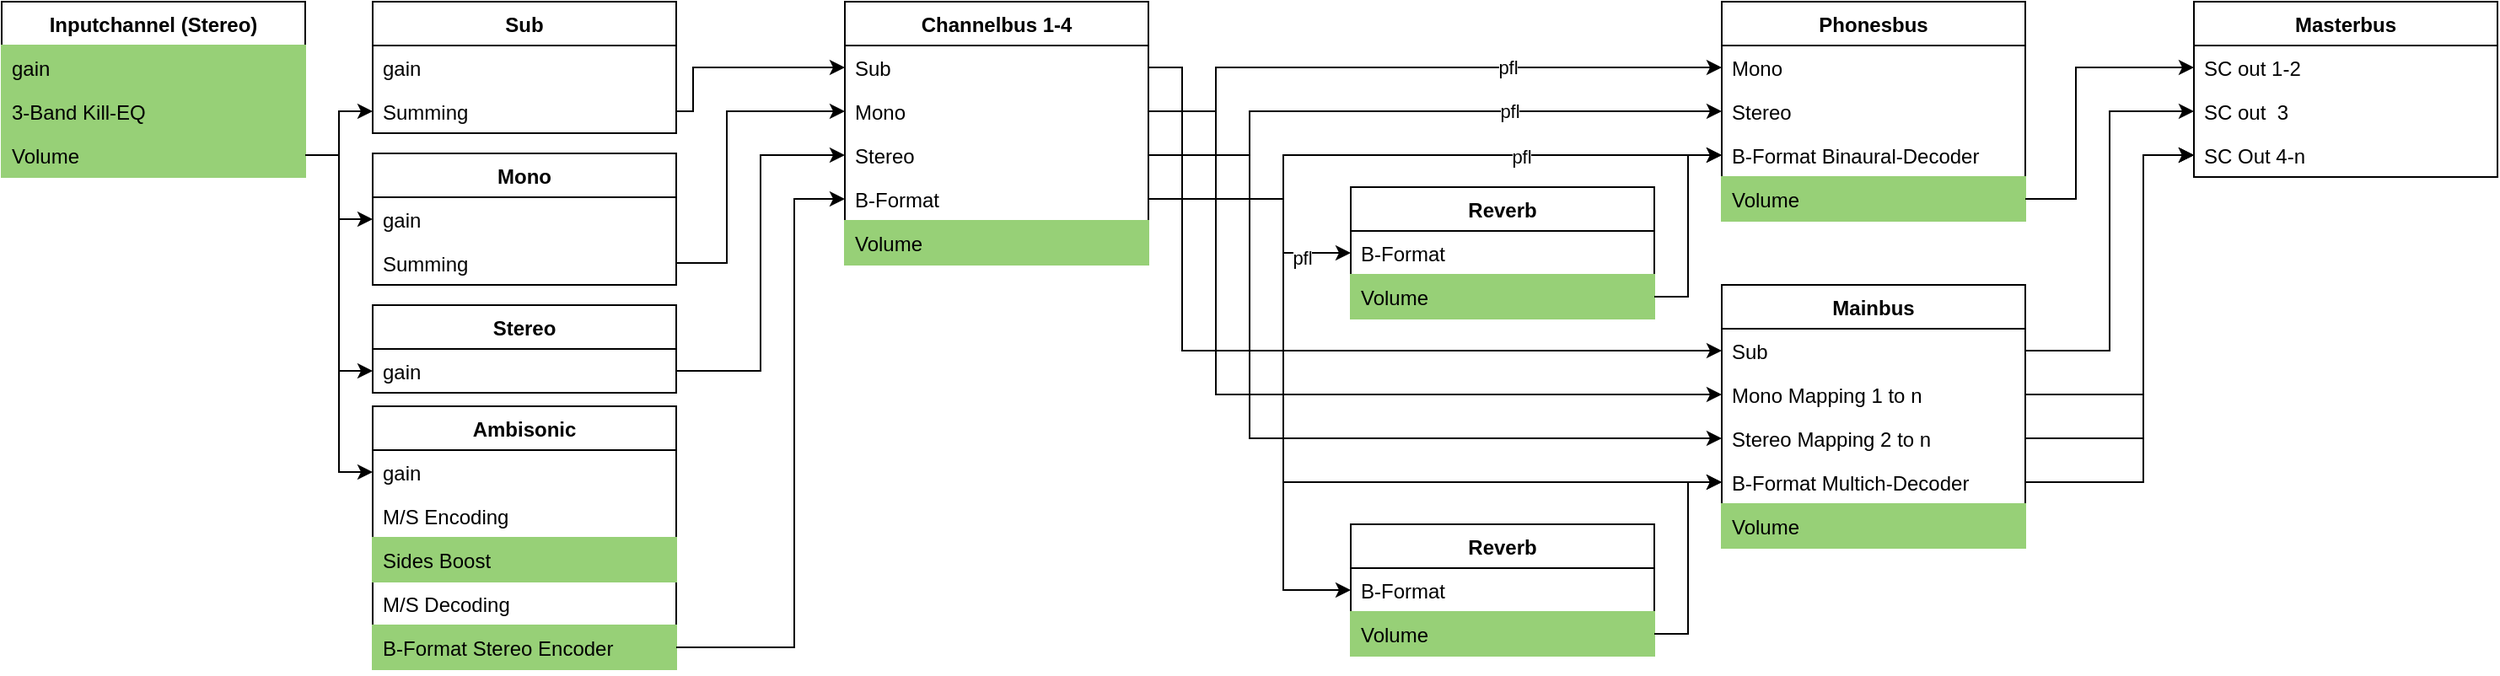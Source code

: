 <mxfile version="14.7.7"><diagram id="DqHHCspH9k3L8f4AfKUG" name="Page-1"><mxGraphModel dx="939" dy="605" grid="1" gridSize="10" guides="1" tooltips="1" connect="1" arrows="1" fold="1" page="1" pageScale="1" pageWidth="850" pageHeight="1100" math="0" shadow="0"><root><mxCell id="0"/><mxCell id="1" parent="0"/><mxCell id="pAWacN36iYjt1G-C4gXQ-1" value="Inputchannel (Stereo)" style="swimlane;fontStyle=1;align=center;verticalAlign=top;childLayout=stackLayout;horizontal=1;startSize=26;horizontalStack=0;resizeParent=1;resizeParentMax=0;resizeLast=0;collapsible=1;marginBottom=0;" vertex="1" parent="1"><mxGeometry x="140" y="70" width="180" height="104" as="geometry"/></mxCell><mxCell id="pAWacN36iYjt1G-C4gXQ-2" value="gain" style="text;strokeColor=#97D077;fillColor=#97D077;align=left;verticalAlign=top;spacingLeft=4;spacingRight=4;overflow=hidden;rotatable=0;points=[[0,0.5],[1,0.5]];portConstraint=eastwest;" vertex="1" parent="pAWacN36iYjt1G-C4gXQ-1"><mxGeometry y="26" width="180" height="26" as="geometry"/></mxCell><mxCell id="pAWacN36iYjt1G-C4gXQ-4" value="3-Band Kill-EQ" style="text;strokeColor=#97D077;fillColor=#97D077;align=left;verticalAlign=top;spacingLeft=4;spacingRight=4;overflow=hidden;rotatable=0;points=[[0,0.5],[1,0.5]];portConstraint=eastwest;" vertex="1" parent="pAWacN36iYjt1G-C4gXQ-1"><mxGeometry y="52" width="180" height="26" as="geometry"/></mxCell><mxCell id="pAWacN36iYjt1G-C4gXQ-5" value="Volume" style="text;strokeColor=#97D077;fillColor=#97D077;align=left;verticalAlign=top;spacingLeft=4;spacingRight=4;overflow=hidden;rotatable=0;points=[[0,0.5],[1,0.5]];portConstraint=eastwest;" vertex="1" parent="pAWacN36iYjt1G-C4gXQ-1"><mxGeometry y="78" width="180" height="26" as="geometry"/></mxCell><mxCell id="pAWacN36iYjt1G-C4gXQ-9" value="Mono" style="swimlane;fontStyle=1;align=center;verticalAlign=top;childLayout=stackLayout;horizontal=1;startSize=26;horizontalStack=0;resizeParent=1;resizeParentMax=0;resizeLast=0;collapsible=1;marginBottom=0;" vertex="1" parent="1"><mxGeometry x="360" y="160" width="180" height="78" as="geometry"/></mxCell><mxCell id="pAWacN36iYjt1G-C4gXQ-12" value="gain" style="text;strokeColor=none;fillColor=none;align=left;verticalAlign=top;spacingLeft=4;spacingRight=4;overflow=hidden;rotatable=0;points=[[0,0.5],[1,0.5]];portConstraint=eastwest;" vertex="1" parent="pAWacN36iYjt1G-C4gXQ-9"><mxGeometry y="26" width="180" height="26" as="geometry"/></mxCell><mxCell id="pAWacN36iYjt1G-C4gXQ-17" value="Summing" style="text;strokeColor=none;fillColor=none;align=left;verticalAlign=top;spacingLeft=4;spacingRight=4;overflow=hidden;rotatable=0;points=[[0,0.5],[1,0.5]];portConstraint=eastwest;" vertex="1" parent="pAWacN36iYjt1G-C4gXQ-9"><mxGeometry y="52" width="180" height="26" as="geometry"/></mxCell><mxCell id="pAWacN36iYjt1G-C4gXQ-14" value="" style="edgeStyle=orthogonalEdgeStyle;rounded=0;orthogonalLoop=1;jettySize=auto;html=1;entryX=0;entryY=0.5;entryDx=0;entryDy=0;" edge="1" parent="1" source="pAWacN36iYjt1G-C4gXQ-5" target="pAWacN36iYjt1G-C4gXQ-12"><mxGeometry relative="1" as="geometry"/></mxCell><mxCell id="pAWacN36iYjt1G-C4gXQ-15" value="Stereo" style="swimlane;fontStyle=1;align=center;verticalAlign=top;childLayout=stackLayout;horizontal=1;startSize=26;horizontalStack=0;resizeParent=1;resizeParentMax=0;resizeLast=0;collapsible=1;marginBottom=0;" vertex="1" parent="1"><mxGeometry x="360" y="250" width="180" height="52" as="geometry"/></mxCell><mxCell id="pAWacN36iYjt1G-C4gXQ-16" value="gain" style="text;strokeColor=none;fillColor=none;align=left;verticalAlign=top;spacingLeft=4;spacingRight=4;overflow=hidden;rotatable=0;points=[[0,0.5],[1,0.5]];portConstraint=eastwest;" vertex="1" parent="pAWacN36iYjt1G-C4gXQ-15"><mxGeometry y="26" width="180" height="26" as="geometry"/></mxCell><mxCell id="pAWacN36iYjt1G-C4gXQ-19" style="edgeStyle=orthogonalEdgeStyle;rounded=0;orthogonalLoop=1;jettySize=auto;html=1;entryX=0;entryY=0.5;entryDx=0;entryDy=0;" edge="1" parent="1" source="pAWacN36iYjt1G-C4gXQ-5" target="pAWacN36iYjt1G-C4gXQ-16"><mxGeometry relative="1" as="geometry"/></mxCell><mxCell id="pAWacN36iYjt1G-C4gXQ-20" value="Ambisonic" style="swimlane;fontStyle=1;align=center;verticalAlign=top;childLayout=stackLayout;horizontal=1;startSize=26;horizontalStack=0;resizeParent=1;resizeParentMax=0;resizeLast=0;collapsible=1;marginBottom=0;" vertex="1" parent="1"><mxGeometry x="360" y="310" width="180" height="156" as="geometry"/></mxCell><mxCell id="pAWacN36iYjt1G-C4gXQ-21" value="gain" style="text;strokeColor=none;fillColor=none;align=left;verticalAlign=top;spacingLeft=4;spacingRight=4;overflow=hidden;rotatable=0;points=[[0,0.5],[1,0.5]];portConstraint=eastwest;" vertex="1" parent="pAWacN36iYjt1G-C4gXQ-20"><mxGeometry y="26" width="180" height="26" as="geometry"/></mxCell><mxCell id="pAWacN36iYjt1G-C4gXQ-25" value="M/S Encoding" style="text;strokeColor=none;fillColor=none;align=left;verticalAlign=top;spacingLeft=4;spacingRight=4;overflow=hidden;rotatable=0;points=[[0,0.5],[1,0.5]];portConstraint=eastwest;" vertex="1" parent="pAWacN36iYjt1G-C4gXQ-20"><mxGeometry y="52" width="180" height="26" as="geometry"/></mxCell><mxCell id="pAWacN36iYjt1G-C4gXQ-26" value="Sides Boost" style="text;strokeColor=#97D077;fillColor=#97D077;align=left;verticalAlign=top;spacingLeft=4;spacingRight=4;overflow=hidden;rotatable=0;points=[[0,0.5],[1,0.5]];portConstraint=eastwest;" vertex="1" parent="pAWacN36iYjt1G-C4gXQ-20"><mxGeometry y="78" width="180" height="26" as="geometry"/></mxCell><mxCell id="pAWacN36iYjt1G-C4gXQ-27" value="M/S Decoding" style="text;strokeColor=none;fillColor=none;align=left;verticalAlign=top;spacingLeft=4;spacingRight=4;overflow=hidden;rotatable=0;points=[[0,0.5],[1,0.5]];portConstraint=eastwest;" vertex="1" parent="pAWacN36iYjt1G-C4gXQ-20"><mxGeometry y="104" width="180" height="26" as="geometry"/></mxCell><mxCell id="pAWacN36iYjt1G-C4gXQ-28" value="B-Format Stereo Encoder" style="text;strokeColor=#97D077;fillColor=#97D077;align=left;verticalAlign=top;spacingLeft=4;spacingRight=4;overflow=hidden;rotatable=0;points=[[0,0.5],[1,0.5]];portConstraint=eastwest;" vertex="1" parent="pAWacN36iYjt1G-C4gXQ-20"><mxGeometry y="130" width="180" height="26" as="geometry"/></mxCell><mxCell id="pAWacN36iYjt1G-C4gXQ-23" style="edgeStyle=orthogonalEdgeStyle;rounded=0;orthogonalLoop=1;jettySize=auto;html=1;entryX=0;entryY=0.5;entryDx=0;entryDy=0;" edge="1" parent="1" source="pAWacN36iYjt1G-C4gXQ-5" target="pAWacN36iYjt1G-C4gXQ-21"><mxGeometry relative="1" as="geometry"/></mxCell><mxCell id="pAWacN36iYjt1G-C4gXQ-30" value="Channelbus 1-4" style="swimlane;fontStyle=1;align=center;verticalAlign=top;childLayout=stackLayout;horizontal=1;startSize=26;horizontalStack=0;resizeParent=1;resizeParentMax=0;resizeLast=0;collapsible=1;marginBottom=0;" vertex="1" parent="1"><mxGeometry x="640" y="70" width="180" height="156" as="geometry"/></mxCell><mxCell id="pAWacN36iYjt1G-C4gXQ-31" value="Sub" style="text;strokeColor=none;fillColor=none;align=left;verticalAlign=top;spacingLeft=4;spacingRight=4;overflow=hidden;rotatable=0;points=[[0,0.5],[1,0.5]];portConstraint=eastwest;" vertex="1" parent="pAWacN36iYjt1G-C4gXQ-30"><mxGeometry y="26" width="180" height="26" as="geometry"/></mxCell><mxCell id="pAWacN36iYjt1G-C4gXQ-32" value="Mono" style="text;strokeColor=none;fillColor=none;align=left;verticalAlign=top;spacingLeft=4;spacingRight=4;overflow=hidden;rotatable=0;points=[[0,0.5],[1,0.5]];portConstraint=eastwest;" vertex="1" parent="pAWacN36iYjt1G-C4gXQ-30"><mxGeometry y="52" width="180" height="26" as="geometry"/></mxCell><mxCell id="pAWacN36iYjt1G-C4gXQ-34" value="Stereo" style="text;strokeColor=none;fillColor=none;align=left;verticalAlign=top;spacingLeft=4;spacingRight=4;overflow=hidden;rotatable=0;points=[[0,0.5],[1,0.5]];portConstraint=eastwest;" vertex="1" parent="pAWacN36iYjt1G-C4gXQ-30"><mxGeometry y="78" width="180" height="26" as="geometry"/></mxCell><mxCell id="pAWacN36iYjt1G-C4gXQ-40" value="B-Format" style="text;strokeColor=none;fillColor=none;align=left;verticalAlign=top;spacingLeft=4;spacingRight=4;overflow=hidden;rotatable=0;points=[[0,0.5],[1,0.5]];portConstraint=eastwest;" vertex="1" parent="pAWacN36iYjt1G-C4gXQ-30"><mxGeometry y="104" width="180" height="26" as="geometry"/></mxCell><mxCell id="pAWacN36iYjt1G-C4gXQ-77" value="Volume" style="text;strokeColor=#97D077;fillColor=#97D077;align=left;verticalAlign=top;spacingLeft=4;spacingRight=4;overflow=hidden;rotatable=0;points=[[0,0.5],[1,0.5]];portConstraint=eastwest;" vertex="1" parent="pAWacN36iYjt1G-C4gXQ-30"><mxGeometry y="130" width="180" height="26" as="geometry"/></mxCell><mxCell id="pAWacN36iYjt1G-C4gXQ-36" value="Sub" style="swimlane;fontStyle=1;align=center;verticalAlign=top;childLayout=stackLayout;horizontal=1;startSize=26;horizontalStack=0;resizeParent=1;resizeParentMax=0;resizeLast=0;collapsible=1;marginBottom=0;" vertex="1" parent="1"><mxGeometry x="360" y="70" width="180" height="78" as="geometry"/></mxCell><mxCell id="pAWacN36iYjt1G-C4gXQ-37" value="gain" style="text;strokeColor=none;fillColor=none;align=left;verticalAlign=top;spacingLeft=4;spacingRight=4;overflow=hidden;rotatable=0;points=[[0,0.5],[1,0.5]];portConstraint=eastwest;" vertex="1" parent="pAWacN36iYjt1G-C4gXQ-36"><mxGeometry y="26" width="180" height="26" as="geometry"/></mxCell><mxCell id="pAWacN36iYjt1G-C4gXQ-38" value="Summing" style="text;strokeColor=none;fillColor=none;align=left;verticalAlign=top;spacingLeft=4;spacingRight=4;overflow=hidden;rotatable=0;points=[[0,0.5],[1,0.5]];portConstraint=eastwest;" vertex="1" parent="pAWacN36iYjt1G-C4gXQ-36"><mxGeometry y="52" width="180" height="26" as="geometry"/></mxCell><mxCell id="pAWacN36iYjt1G-C4gXQ-39" style="edgeStyle=orthogonalEdgeStyle;rounded=0;orthogonalLoop=1;jettySize=auto;html=1;entryX=0;entryY=0.5;entryDx=0;entryDy=0;" edge="1" parent="1" source="pAWacN36iYjt1G-C4gXQ-5" target="pAWacN36iYjt1G-C4gXQ-38"><mxGeometry relative="1" as="geometry"/></mxCell><mxCell id="pAWacN36iYjt1G-C4gXQ-52" style="edgeStyle=orthogonalEdgeStyle;rounded=0;orthogonalLoop=1;jettySize=auto;html=1;" edge="1" parent="1" source="pAWacN36iYjt1G-C4gXQ-38" target="pAWacN36iYjt1G-C4gXQ-31"><mxGeometry relative="1" as="geometry"><Array as="points"><mxPoint x="550" y="135"/><mxPoint x="550" y="109"/></Array></mxGeometry></mxCell><mxCell id="pAWacN36iYjt1G-C4gXQ-53" style="edgeStyle=orthogonalEdgeStyle;rounded=0;orthogonalLoop=1;jettySize=auto;html=1;" edge="1" parent="1" source="pAWacN36iYjt1G-C4gXQ-17" target="pAWacN36iYjt1G-C4gXQ-32"><mxGeometry relative="1" as="geometry"><Array as="points"><mxPoint x="570" y="225"/><mxPoint x="570" y="135"/></Array></mxGeometry></mxCell><mxCell id="pAWacN36iYjt1G-C4gXQ-56" style="edgeStyle=orthogonalEdgeStyle;rounded=0;orthogonalLoop=1;jettySize=auto;html=1;" edge="1" parent="1" source="pAWacN36iYjt1G-C4gXQ-16" target="pAWacN36iYjt1G-C4gXQ-34"><mxGeometry relative="1" as="geometry"/></mxCell><mxCell id="pAWacN36iYjt1G-C4gXQ-71" style="edgeStyle=orthogonalEdgeStyle;rounded=0;orthogonalLoop=1;jettySize=auto;html=1;" edge="1" parent="1" source="pAWacN36iYjt1G-C4gXQ-28" target="pAWacN36iYjt1G-C4gXQ-40"><mxGeometry relative="1" as="geometry"><Array as="points"><mxPoint x="610" y="453"/><mxPoint x="610" y="187"/></Array></mxGeometry></mxCell><mxCell id="pAWacN36iYjt1G-C4gXQ-72" value="Phonesbus" style="swimlane;fontStyle=1;align=center;verticalAlign=top;childLayout=stackLayout;horizontal=1;startSize=26;horizontalStack=0;resizeParent=1;resizeParentMax=0;resizeLast=0;collapsible=1;marginBottom=0;" vertex="1" parent="1"><mxGeometry x="1160" y="70" width="180" height="130" as="geometry"/></mxCell><mxCell id="pAWacN36iYjt1G-C4gXQ-74" value="Mono" style="text;strokeColor=none;fillColor=none;align=left;verticalAlign=top;spacingLeft=4;spacingRight=4;overflow=hidden;rotatable=0;points=[[0,0.5],[1,0.5]];portConstraint=eastwest;" vertex="1" parent="pAWacN36iYjt1G-C4gXQ-72"><mxGeometry y="26" width="180" height="26" as="geometry"/></mxCell><mxCell id="pAWacN36iYjt1G-C4gXQ-75" value="Stereo" style="text;strokeColor=none;fillColor=none;align=left;verticalAlign=top;spacingLeft=4;spacingRight=4;overflow=hidden;rotatable=0;points=[[0,0.5],[1,0.5]];portConstraint=eastwest;" vertex="1" parent="pAWacN36iYjt1G-C4gXQ-72"><mxGeometry y="52" width="180" height="26" as="geometry"/></mxCell><mxCell id="pAWacN36iYjt1G-C4gXQ-76" value="B-Format Binaural-Decoder" style="text;strokeColor=none;fillColor=none;align=left;verticalAlign=top;spacingLeft=4;spacingRight=4;overflow=hidden;rotatable=0;points=[[0,0.5],[1,0.5]];portConstraint=eastwest;" vertex="1" parent="pAWacN36iYjt1G-C4gXQ-72"><mxGeometry y="78" width="180" height="26" as="geometry"/></mxCell><mxCell id="pAWacN36iYjt1G-C4gXQ-122" value="Volume" style="text;strokeColor=#97D077;fillColor=#97D077;align=left;verticalAlign=top;spacingLeft=4;spacingRight=4;overflow=hidden;rotatable=0;points=[[0,0.5],[1,0.5]];portConstraint=eastwest;" vertex="1" parent="pAWacN36iYjt1G-C4gXQ-72"><mxGeometry y="104" width="180" height="26" as="geometry"/></mxCell><mxCell id="pAWacN36iYjt1G-C4gXQ-78" value="Mainbus" style="swimlane;fontStyle=1;align=center;verticalAlign=top;childLayout=stackLayout;horizontal=1;startSize=26;horizontalStack=0;resizeParent=1;resizeParentMax=0;resizeLast=0;collapsible=1;marginBottom=0;" vertex="1" parent="1"><mxGeometry x="1160" y="238" width="180" height="156" as="geometry"/></mxCell><mxCell id="pAWacN36iYjt1G-C4gXQ-79" value="Sub" style="text;strokeColor=none;fillColor=none;align=left;verticalAlign=top;spacingLeft=4;spacingRight=4;overflow=hidden;rotatable=0;points=[[0,0.5],[1,0.5]];portConstraint=eastwest;" vertex="1" parent="pAWacN36iYjt1G-C4gXQ-78"><mxGeometry y="26" width="180" height="26" as="geometry"/></mxCell><mxCell id="pAWacN36iYjt1G-C4gXQ-80" value="Mono Mapping 1 to n" style="text;strokeColor=none;fillColor=none;align=left;verticalAlign=top;spacingLeft=4;spacingRight=4;overflow=hidden;rotatable=0;points=[[0,0.5],[1,0.5]];portConstraint=eastwest;" vertex="1" parent="pAWacN36iYjt1G-C4gXQ-78"><mxGeometry y="52" width="180" height="26" as="geometry"/></mxCell><mxCell id="pAWacN36iYjt1G-C4gXQ-81" value="Stereo Mapping 2 to n" style="text;strokeColor=none;fillColor=none;align=left;verticalAlign=top;spacingLeft=4;spacingRight=4;overflow=hidden;rotatable=0;points=[[0,0.5],[1,0.5]];portConstraint=eastwest;" vertex="1" parent="pAWacN36iYjt1G-C4gXQ-78"><mxGeometry y="78" width="180" height="26" as="geometry"/></mxCell><mxCell id="pAWacN36iYjt1G-C4gXQ-82" value="B-Format Multich-Decoder" style="text;strokeColor=none;fillColor=none;align=left;verticalAlign=top;spacingLeft=4;spacingRight=4;overflow=hidden;rotatable=0;points=[[0,0.5],[1,0.5]];portConstraint=eastwest;" vertex="1" parent="pAWacN36iYjt1G-C4gXQ-78"><mxGeometry y="104" width="180" height="26" as="geometry"/></mxCell><mxCell id="pAWacN36iYjt1G-C4gXQ-121" value="Volume" style="text;strokeColor=#97D077;fillColor=#97D077;align=left;verticalAlign=top;spacingLeft=4;spacingRight=4;overflow=hidden;rotatable=0;points=[[0,0.5],[1,0.5]];portConstraint=eastwest;" vertex="1" parent="pAWacN36iYjt1G-C4gXQ-78"><mxGeometry y="130" width="180" height="26" as="geometry"/></mxCell><mxCell id="pAWacN36iYjt1G-C4gXQ-83" value="Masterbus" style="swimlane;fontStyle=1;align=center;verticalAlign=top;childLayout=stackLayout;horizontal=1;startSize=26;horizontalStack=0;resizeParent=1;resizeParentMax=0;resizeLast=0;collapsible=1;marginBottom=0;" vertex="1" parent="1"><mxGeometry x="1440" y="70" width="180" height="104" as="geometry"/></mxCell><mxCell id="pAWacN36iYjt1G-C4gXQ-84" value="SC out 1-2" style="text;strokeColor=none;fillColor=none;align=left;verticalAlign=top;spacingLeft=4;spacingRight=4;overflow=hidden;rotatable=0;points=[[0,0.5],[1,0.5]];portConstraint=eastwest;" vertex="1" parent="pAWacN36iYjt1G-C4gXQ-83"><mxGeometry y="26" width="180" height="26" as="geometry"/></mxCell><mxCell id="pAWacN36iYjt1G-C4gXQ-85" value="SC out  3" style="text;strokeColor=none;fillColor=none;align=left;verticalAlign=top;spacingLeft=4;spacingRight=4;overflow=hidden;rotatable=0;points=[[0,0.5],[1,0.5]];portConstraint=eastwest;" vertex="1" parent="pAWacN36iYjt1G-C4gXQ-83"><mxGeometry y="52" width="180" height="26" as="geometry"/></mxCell><mxCell id="pAWacN36iYjt1G-C4gXQ-86" value="SC Out 4-n" style="text;strokeColor=none;fillColor=none;align=left;verticalAlign=top;spacingLeft=4;spacingRight=4;overflow=hidden;rotatable=0;points=[[0,0.5],[1,0.5]];portConstraint=eastwest;" vertex="1" parent="pAWacN36iYjt1G-C4gXQ-83"><mxGeometry y="78" width="180" height="26" as="geometry"/></mxCell><mxCell id="pAWacN36iYjt1G-C4gXQ-88" style="edgeStyle=orthogonalEdgeStyle;rounded=0;orthogonalLoop=1;jettySize=auto;html=1;" edge="1" parent="1" source="pAWacN36iYjt1G-C4gXQ-32" target="pAWacN36iYjt1G-C4gXQ-74"><mxGeometry relative="1" as="geometry"><Array as="points"><mxPoint x="860" y="135"/><mxPoint x="860" y="109"/></Array></mxGeometry></mxCell><mxCell id="pAWacN36iYjt1G-C4gXQ-117" value="pfl" style="edgeLabel;html=1;align=center;verticalAlign=middle;resizable=0;points=[];" vertex="1" connectable="0" parent="pAWacN36iYjt1G-C4gXQ-88"><mxGeometry x="0.306" relative="1" as="geometry"><mxPoint as="offset"/></mxGeometry></mxCell><mxCell id="pAWacN36iYjt1G-C4gXQ-89" style="edgeStyle=orthogonalEdgeStyle;rounded=0;orthogonalLoop=1;jettySize=auto;html=1;" edge="1" parent="1" source="pAWacN36iYjt1G-C4gXQ-34" target="pAWacN36iYjt1G-C4gXQ-75"><mxGeometry relative="1" as="geometry"><Array as="points"><mxPoint x="880" y="161"/><mxPoint x="880" y="135"/></Array></mxGeometry></mxCell><mxCell id="pAWacN36iYjt1G-C4gXQ-118" value="pfl" style="edgeLabel;html=1;align=center;verticalAlign=middle;resizable=0;points=[];" vertex="1" connectable="0" parent="pAWacN36iYjt1G-C4gXQ-89"><mxGeometry x="0.311" relative="1" as="geometry"><mxPoint as="offset"/></mxGeometry></mxCell><mxCell id="pAWacN36iYjt1G-C4gXQ-90" style="edgeStyle=orthogonalEdgeStyle;rounded=0;orthogonalLoop=1;jettySize=auto;html=1;" edge="1" parent="1" source="pAWacN36iYjt1G-C4gXQ-40" target="pAWacN36iYjt1G-C4gXQ-76"><mxGeometry relative="1" as="geometry"><Array as="points"><mxPoint x="900" y="187"/><mxPoint x="900" y="161"/></Array></mxGeometry></mxCell><mxCell id="pAWacN36iYjt1G-C4gXQ-119" value="pfl" style="edgeLabel;html=1;align=center;verticalAlign=middle;resizable=0;points=[];" vertex="1" connectable="0" parent="pAWacN36iYjt1G-C4gXQ-90"><mxGeometry x="0.35" y="-1" relative="1" as="geometry"><mxPoint as="offset"/></mxGeometry></mxCell><mxCell id="pAWacN36iYjt1G-C4gXQ-98" style="edgeStyle=orthogonalEdgeStyle;rounded=0;orthogonalLoop=1;jettySize=auto;html=1;" edge="1" parent="1" source="pAWacN36iYjt1G-C4gXQ-32" target="pAWacN36iYjt1G-C4gXQ-80"><mxGeometry relative="1" as="geometry"><Array as="points"><mxPoint x="860" y="135"/><mxPoint x="860" y="303"/></Array></mxGeometry></mxCell><mxCell id="pAWacN36iYjt1G-C4gXQ-99" style="edgeStyle=orthogonalEdgeStyle;rounded=0;orthogonalLoop=1;jettySize=auto;html=1;" edge="1" parent="1" source="pAWacN36iYjt1G-C4gXQ-31" target="pAWacN36iYjt1G-C4gXQ-79"><mxGeometry relative="1" as="geometry"><Array as="points"><mxPoint x="840" y="109"/><mxPoint x="840" y="277"/></Array></mxGeometry></mxCell><mxCell id="pAWacN36iYjt1G-C4gXQ-100" style="edgeStyle=orthogonalEdgeStyle;rounded=0;orthogonalLoop=1;jettySize=auto;html=1;" edge="1" parent="1" source="pAWacN36iYjt1G-C4gXQ-34" target="pAWacN36iYjt1G-C4gXQ-81"><mxGeometry relative="1" as="geometry"><Array as="points"><mxPoint x="880" y="161"/><mxPoint x="880" y="329"/></Array></mxGeometry></mxCell><mxCell id="pAWacN36iYjt1G-C4gXQ-101" style="edgeStyle=orthogonalEdgeStyle;rounded=0;orthogonalLoop=1;jettySize=auto;html=1;" edge="1" parent="1" source="pAWacN36iYjt1G-C4gXQ-40" target="pAWacN36iYjt1G-C4gXQ-82"><mxGeometry relative="1" as="geometry"><Array as="points"><mxPoint x="900" y="187"/><mxPoint x="900" y="355"/></Array></mxGeometry></mxCell><mxCell id="pAWacN36iYjt1G-C4gXQ-102" value="Reverb" style="swimlane;fontStyle=1;align=center;verticalAlign=top;childLayout=stackLayout;horizontal=1;startSize=26;horizontalStack=0;resizeParent=1;resizeParentMax=0;resizeLast=0;collapsible=1;marginBottom=0;" vertex="1" parent="1"><mxGeometry x="940" y="380" width="180" height="78" as="geometry"/></mxCell><mxCell id="pAWacN36iYjt1G-C4gXQ-105" value="B-Format" style="text;strokeColor=none;fillColor=none;align=left;verticalAlign=top;spacingLeft=4;spacingRight=4;overflow=hidden;rotatable=0;points=[[0,0.5],[1,0.5]];portConstraint=eastwest;" vertex="1" parent="pAWacN36iYjt1G-C4gXQ-102"><mxGeometry y="26" width="180" height="26" as="geometry"/></mxCell><mxCell id="pAWacN36iYjt1G-C4gXQ-111" value="Volume" style="text;strokeColor=#97D077;fillColor=#97D077;align=left;verticalAlign=top;spacingLeft=4;spacingRight=4;overflow=hidden;rotatable=0;points=[[0,0.5],[1,0.5]];portConstraint=eastwest;" vertex="1" parent="pAWacN36iYjt1G-C4gXQ-102"><mxGeometry y="52" width="180" height="26" as="geometry"/></mxCell><mxCell id="pAWacN36iYjt1G-C4gXQ-106" value="Reverb" style="swimlane;fontStyle=1;align=center;verticalAlign=top;childLayout=stackLayout;horizontal=1;startSize=26;horizontalStack=0;resizeParent=1;resizeParentMax=0;resizeLast=0;collapsible=1;marginBottom=0;" vertex="1" parent="1"><mxGeometry x="940" y="180" width="180" height="78" as="geometry"/></mxCell><mxCell id="pAWacN36iYjt1G-C4gXQ-107" value="B-Format" style="text;strokeColor=none;fillColor=none;align=left;verticalAlign=top;spacingLeft=4;spacingRight=4;overflow=hidden;rotatable=0;points=[[0,0.5],[1,0.5]];portConstraint=eastwest;" vertex="1" parent="pAWacN36iYjt1G-C4gXQ-106"><mxGeometry y="26" width="180" height="26" as="geometry"/></mxCell><mxCell id="pAWacN36iYjt1G-C4gXQ-112" value="Volume" style="text;strokeColor=#97D077;fillColor=#97D077;align=left;verticalAlign=top;spacingLeft=4;spacingRight=4;overflow=hidden;rotatable=0;points=[[0,0.5],[1,0.5]];portConstraint=eastwest;" vertex="1" parent="pAWacN36iYjt1G-C4gXQ-106"><mxGeometry y="52" width="180" height="26" as="geometry"/></mxCell><mxCell id="pAWacN36iYjt1G-C4gXQ-109" style="edgeStyle=orthogonalEdgeStyle;rounded=0;orthogonalLoop=1;jettySize=auto;html=1;" edge="1" parent="1" source="pAWacN36iYjt1G-C4gXQ-40" target="pAWacN36iYjt1G-C4gXQ-105"><mxGeometry relative="1" as="geometry"><Array as="points"><mxPoint x="900" y="187"/><mxPoint x="900" y="419"/></Array></mxGeometry></mxCell><mxCell id="pAWacN36iYjt1G-C4gXQ-114" style="edgeStyle=orthogonalEdgeStyle;rounded=0;orthogonalLoop=1;jettySize=auto;html=1;" edge="1" parent="1" source="pAWacN36iYjt1G-C4gXQ-112" target="pAWacN36iYjt1G-C4gXQ-76"><mxGeometry relative="1" as="geometry"/></mxCell><mxCell id="pAWacN36iYjt1G-C4gXQ-115" style="edgeStyle=orthogonalEdgeStyle;rounded=0;orthogonalLoop=1;jettySize=auto;html=1;" edge="1" parent="1" source="pAWacN36iYjt1G-C4gXQ-40" target="pAWacN36iYjt1G-C4gXQ-107"><mxGeometry relative="1" as="geometry"><Array as="points"><mxPoint x="900" y="187"/><mxPoint x="900" y="219"/></Array></mxGeometry></mxCell><mxCell id="pAWacN36iYjt1G-C4gXQ-120" value="pfl" style="edgeLabel;html=1;align=center;verticalAlign=middle;resizable=0;points=[];" vertex="1" connectable="0" parent="pAWacN36iYjt1G-C4gXQ-115"><mxGeometry x="0.618" y="-3" relative="1" as="geometry"><mxPoint as="offset"/></mxGeometry></mxCell><mxCell id="pAWacN36iYjt1G-C4gXQ-116" style="edgeStyle=orthogonalEdgeStyle;rounded=0;orthogonalLoop=1;jettySize=auto;html=1;entryX=0;entryY=0.5;entryDx=0;entryDy=0;" edge="1" parent="1" source="pAWacN36iYjt1G-C4gXQ-111" target="pAWacN36iYjt1G-C4gXQ-82"><mxGeometry relative="1" as="geometry"/></mxCell><mxCell id="pAWacN36iYjt1G-C4gXQ-123" style="edgeStyle=orthogonalEdgeStyle;rounded=0;orthogonalLoop=1;jettySize=auto;html=1;" edge="1" parent="1" source="pAWacN36iYjt1G-C4gXQ-122" target="pAWacN36iYjt1G-C4gXQ-84"><mxGeometry relative="1" as="geometry"><Array as="points"><mxPoint x="1370" y="187"/><mxPoint x="1370" y="109"/></Array></mxGeometry></mxCell><mxCell id="pAWacN36iYjt1G-C4gXQ-124" style="edgeStyle=orthogonalEdgeStyle;rounded=0;orthogonalLoop=1;jettySize=auto;html=1;" edge="1" parent="1" source="pAWacN36iYjt1G-C4gXQ-79" target="pAWacN36iYjt1G-C4gXQ-85"><mxGeometry relative="1" as="geometry"><Array as="points"><mxPoint x="1390" y="277"/><mxPoint x="1390" y="135"/></Array></mxGeometry></mxCell><mxCell id="pAWacN36iYjt1G-C4gXQ-125" style="edgeStyle=orthogonalEdgeStyle;rounded=0;orthogonalLoop=1;jettySize=auto;html=1;" edge="1" parent="1" source="pAWacN36iYjt1G-C4gXQ-82" target="pAWacN36iYjt1G-C4gXQ-86"><mxGeometry relative="1" as="geometry"><Array as="points"><mxPoint x="1410" y="355"/><mxPoint x="1410" y="161"/></Array></mxGeometry></mxCell><mxCell id="pAWacN36iYjt1G-C4gXQ-126" style="edgeStyle=orthogonalEdgeStyle;rounded=0;orthogonalLoop=1;jettySize=auto;html=1;entryX=0;entryY=0.5;entryDx=0;entryDy=0;" edge="1" parent="1" source="pAWacN36iYjt1G-C4gXQ-81" target="pAWacN36iYjt1G-C4gXQ-86"><mxGeometry relative="1" as="geometry"><Array as="points"><mxPoint x="1410" y="329"/><mxPoint x="1410" y="161"/></Array></mxGeometry></mxCell><mxCell id="pAWacN36iYjt1G-C4gXQ-127" style="edgeStyle=orthogonalEdgeStyle;rounded=0;orthogonalLoop=1;jettySize=auto;html=1;" edge="1" parent="1" source="pAWacN36iYjt1G-C4gXQ-80" target="pAWacN36iYjt1G-C4gXQ-86"><mxGeometry relative="1" as="geometry"><Array as="points"><mxPoint x="1410" y="303"/><mxPoint x="1410" y="161"/></Array></mxGeometry></mxCell></root></mxGraphModel></diagram></mxfile>